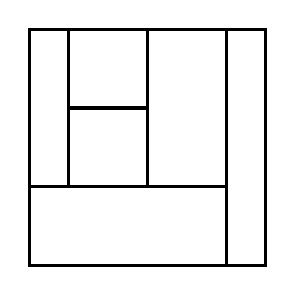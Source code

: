 \begin{tikzpicture}[very thick, scale=.5]
    \draw (0,2) rectangle (1,6);
    \draw (1,4) rectangle (3,6);
    \draw (1,2) rectangle (3,4);
    \draw (3,2) rectangle (5,6);
    \draw (0,0) rectangle (5,2);
    \draw (5,0) rectangle (6,6);
\end{tikzpicture}
